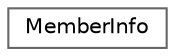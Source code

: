 digraph "Graphical Class Hierarchy"
{
 // INTERACTIVE_SVG=YES
 // LATEX_PDF_SIZE
  bgcolor="transparent";
  edge [fontname=Helvetica,fontsize=10,labelfontname=Helvetica,labelfontsize=10];
  node [fontname=Helvetica,fontsize=10,shape=box,height=0.2,width=0.4];
  rankdir="LR";
  Node0 [label="MemberInfo",height=0.2,width=0.4,color="grey40", fillcolor="white", style="filled",URL="$d5/d86/class_member_info.html",tooltip="Data associated with a MemberDef in an inheritance relation."];
}
